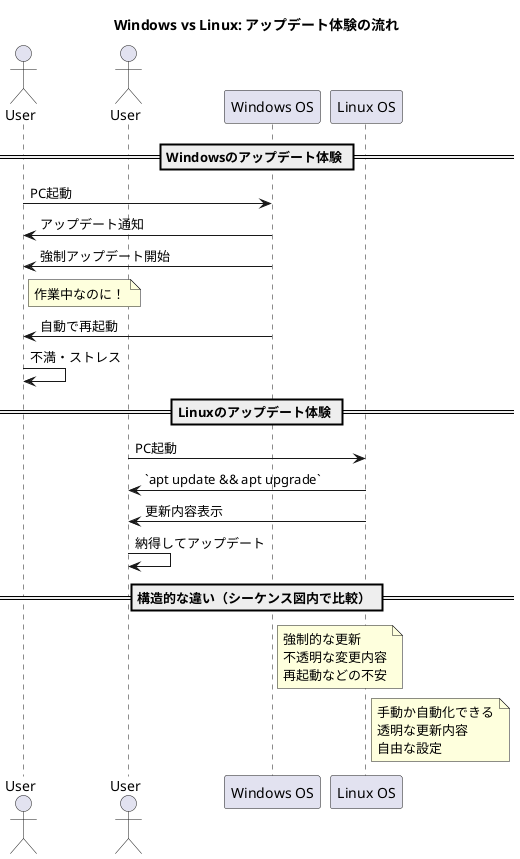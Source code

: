 @startuml
title Windows vs Linux: アップデート体験の流れ

actor User as WinUser
actor User as LinuxUser
participant "Windows OS" as WinOS
participant "Linux OS" as LinuxOS

== Windowsのアップデート体験 ==
WinUser -> WinOS : PC起動
WinOS -> WinUser : アップデート通知
WinOS -> WinUser : 強制アップデート開始
note right of WinUser : 作業中なのに！
WinOS -> WinUser : 自動で再起動
WinUser -> WinUser : 不満・ストレス

== Linuxのアップデート体験 ==
LinuxUser -> LinuxOS : PC起動
LinuxOS -> LinuxUser : `apt update && apt upgrade`
LinuxOS -> LinuxUser : 更新内容表示
LinuxUser -> LinuxUser : 納得してアップデート

== 構造的な違い（シーケンス図内で比較） ==
note right of WinOS : 強制的な更新\n不透明な変更内容\n再起動などの不安
note right of LinuxOS : 手動か自動化できる\n透明な更新内容\n自由な設定
@enduml